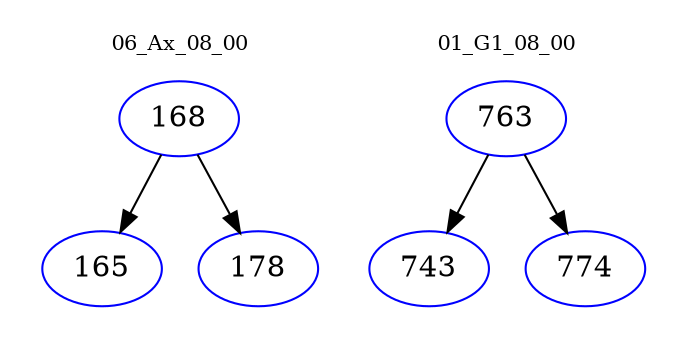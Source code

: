 digraph{
subgraph cluster_0 {
color = white
label = "06_Ax_08_00";
fontsize=10;
T0_168 [label="168", color="blue"]
T0_168 -> T0_165 [color="black"]
T0_165 [label="165", color="blue"]
T0_168 -> T0_178 [color="black"]
T0_178 [label="178", color="blue"]
}
subgraph cluster_1 {
color = white
label = "01_G1_08_00";
fontsize=10;
T1_763 [label="763", color="blue"]
T1_763 -> T1_743 [color="black"]
T1_743 [label="743", color="blue"]
T1_763 -> T1_774 [color="black"]
T1_774 [label="774", color="blue"]
}
}
